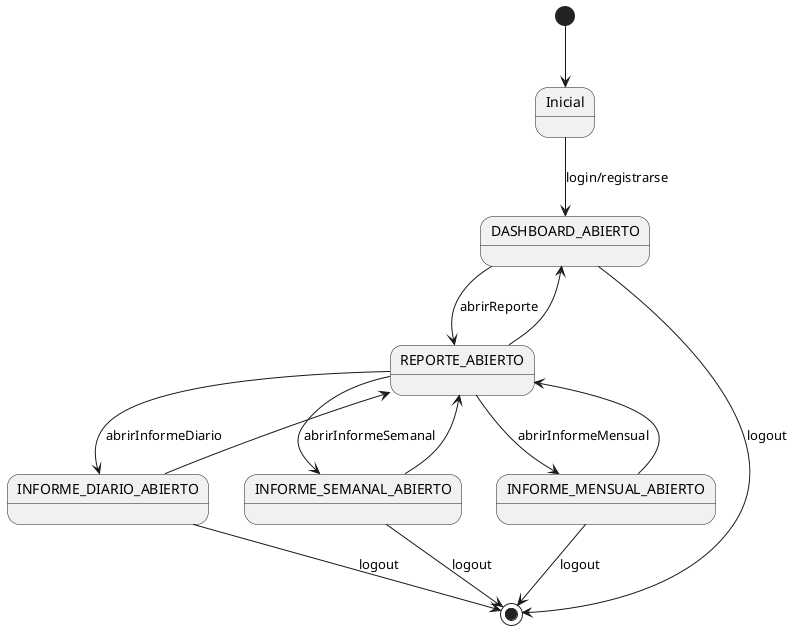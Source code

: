 @startuml

[*] -->  Inicial

Inicial -d-> DASHBOARD_ABIERTO : login/registrarse

DASHBOARD_ABIERTO --> REPORTE_ABIERTO: abrirReporte
REPORTE_ABIERTO --> DASHBOARD_ABIERTO
REPORTE_ABIERTO --> INFORME_DIARIO_ABIERTO: abrirInformeDiario
INFORME_DIARIO_ABIERTO --> REPORTE_ABIERTO
REPORTE_ABIERTO --> INFORME_SEMANAL_ABIERTO: abrirInformeSemanal
INFORME_SEMANAL_ABIERTO --> REPORTE_ABIERTO
REPORTE_ABIERTO --> INFORME_MENSUAL_ABIERTO: abrirInformeMensual
INFORME_MENSUAL_ABIERTO --> REPORTE_ABIERTO

INFORME_DIARIO_ABIERTO --> [*] : logout
INFORME_SEMANAL_ABIERTO --> [*] : logout
INFORME_MENSUAL_ABIERTO --> [*] : logout
DASHBOARD_ABIERTO --> [*] : logout

@enduml

